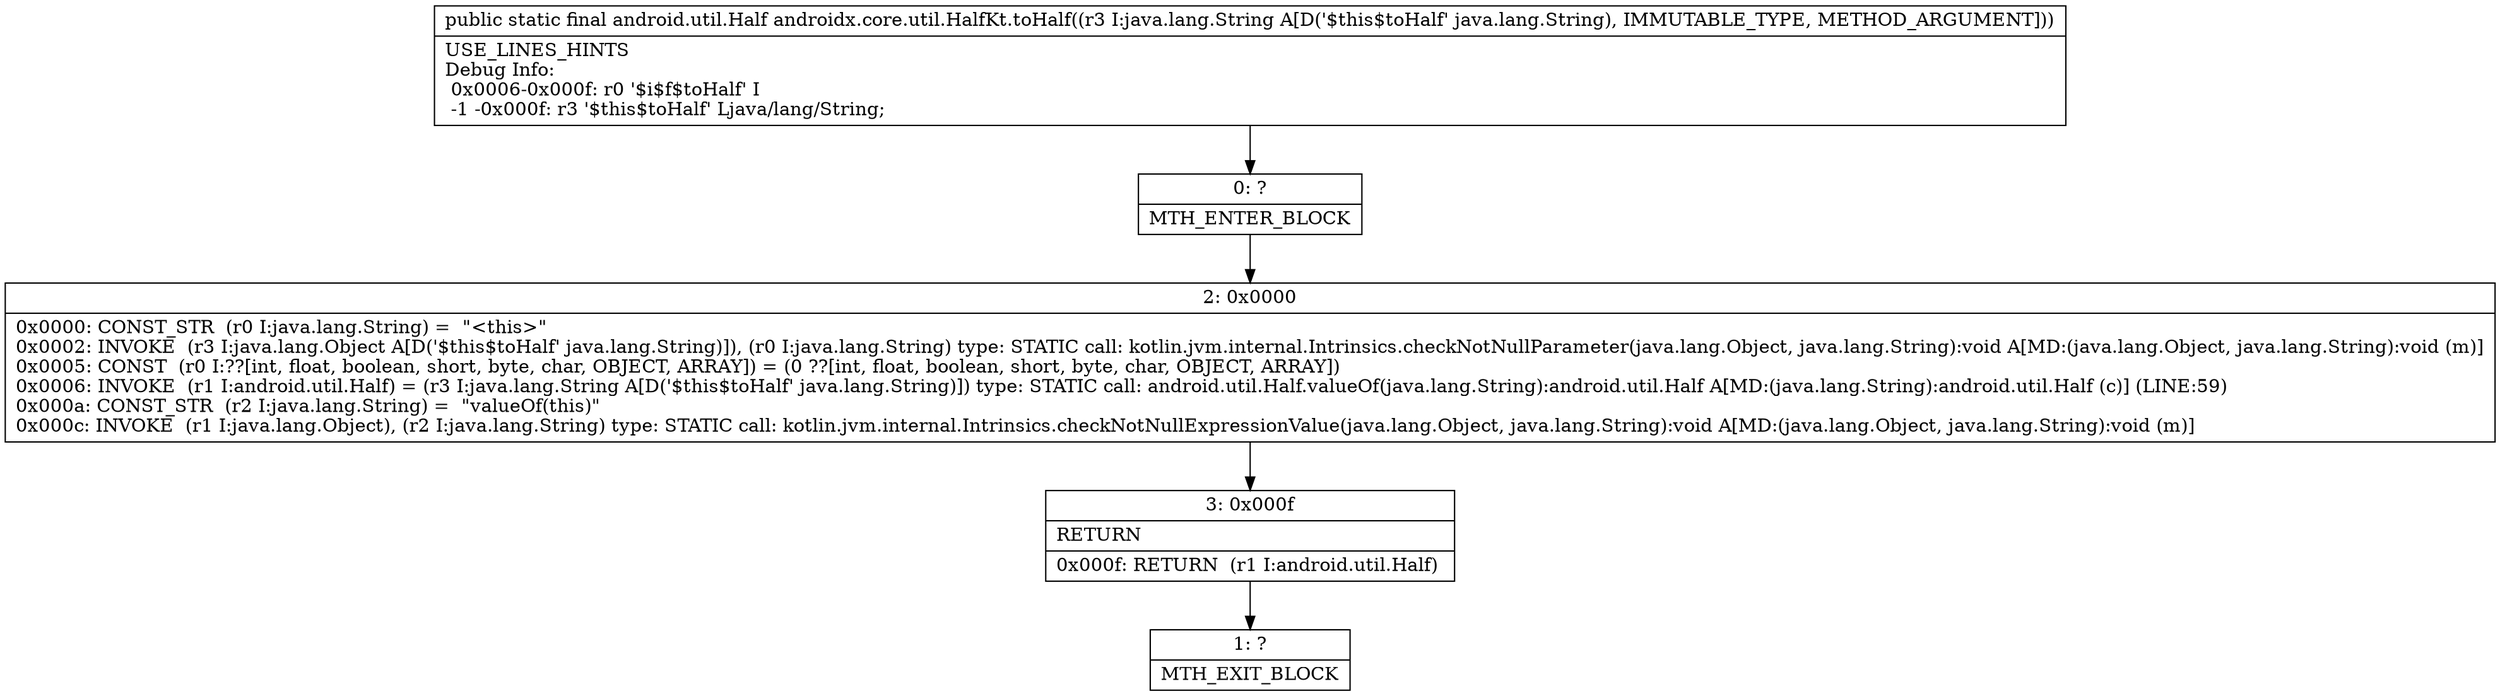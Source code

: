 digraph "CFG forandroidx.core.util.HalfKt.toHalf(Ljava\/lang\/String;)Landroid\/util\/Half;" {
Node_0 [shape=record,label="{0\:\ ?|MTH_ENTER_BLOCK\l}"];
Node_2 [shape=record,label="{2\:\ 0x0000|0x0000: CONST_STR  (r0 I:java.lang.String) =  \"\<this\>\" \l0x0002: INVOKE  (r3 I:java.lang.Object A[D('$this$toHalf' java.lang.String)]), (r0 I:java.lang.String) type: STATIC call: kotlin.jvm.internal.Intrinsics.checkNotNullParameter(java.lang.Object, java.lang.String):void A[MD:(java.lang.Object, java.lang.String):void (m)]\l0x0005: CONST  (r0 I:??[int, float, boolean, short, byte, char, OBJECT, ARRAY]) = (0 ??[int, float, boolean, short, byte, char, OBJECT, ARRAY]) \l0x0006: INVOKE  (r1 I:android.util.Half) = (r3 I:java.lang.String A[D('$this$toHalf' java.lang.String)]) type: STATIC call: android.util.Half.valueOf(java.lang.String):android.util.Half A[MD:(java.lang.String):android.util.Half (c)] (LINE:59)\l0x000a: CONST_STR  (r2 I:java.lang.String) =  \"valueOf(this)\" \l0x000c: INVOKE  (r1 I:java.lang.Object), (r2 I:java.lang.String) type: STATIC call: kotlin.jvm.internal.Intrinsics.checkNotNullExpressionValue(java.lang.Object, java.lang.String):void A[MD:(java.lang.Object, java.lang.String):void (m)]\l}"];
Node_3 [shape=record,label="{3\:\ 0x000f|RETURN\l|0x000f: RETURN  (r1 I:android.util.Half) \l}"];
Node_1 [shape=record,label="{1\:\ ?|MTH_EXIT_BLOCK\l}"];
MethodNode[shape=record,label="{public static final android.util.Half androidx.core.util.HalfKt.toHalf((r3 I:java.lang.String A[D('$this$toHalf' java.lang.String), IMMUTABLE_TYPE, METHOD_ARGUMENT]))  | USE_LINES_HINTS\lDebug Info:\l  0x0006\-0x000f: r0 '$i$f$toHalf' I\l  \-1 \-0x000f: r3 '$this$toHalf' Ljava\/lang\/String;\l}"];
MethodNode -> Node_0;Node_0 -> Node_2;
Node_2 -> Node_3;
Node_3 -> Node_1;
}

